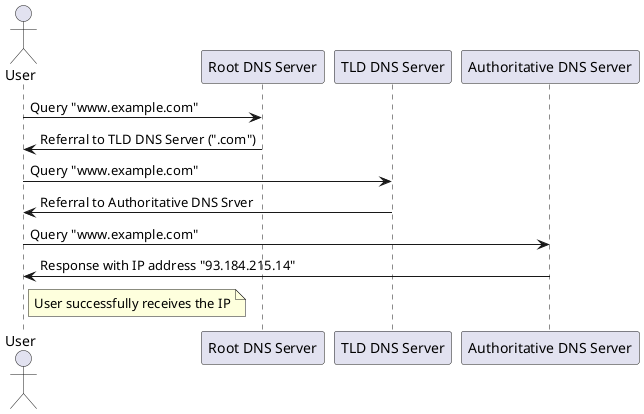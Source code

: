 @startuml
actor User as user
participant "Root DNS Server" as root
participant "TLD DNS Server" as tld
participant "Authoritative DNS Server" as auth

user -> root : Query "www.example.com"
root -> user : Referral to TLD DNS Server (".com")

user -> tld : Query "www.example.com"
tld -> user : Referral to Authoritative DNS Srver

user -> auth : Query "www.example.com"
auth -> user : Response with IP address "93.184.215.14"

note right of user: User successfully receives the IP
@enduml

